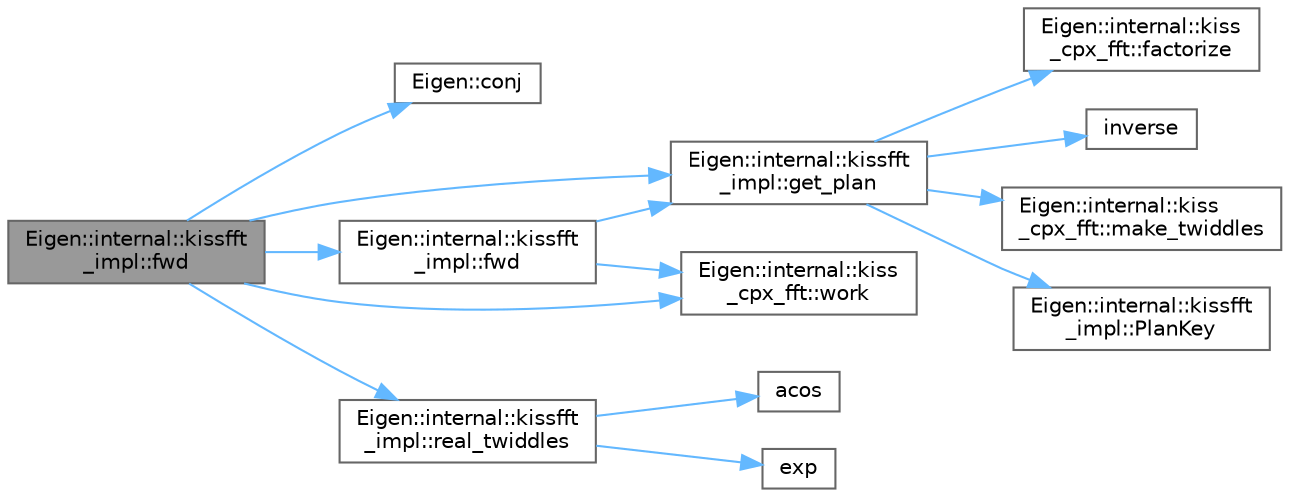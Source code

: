 digraph "Eigen::internal::kissfft_impl::fwd"
{
 // LATEX_PDF_SIZE
  bgcolor="transparent";
  edge [fontname=Helvetica,fontsize=10,labelfontname=Helvetica,labelfontsize=10];
  node [fontname=Helvetica,fontsize=10,shape=box,height=0.2,width=0.4];
  rankdir="LR";
  Node1 [id="Node000001",label="Eigen::internal::kissfft\l_impl::fwd",height=0.2,width=0.4,color="gray40", fillcolor="grey60", style="filled", fontcolor="black",tooltip=" "];
  Node1 -> Node2 [id="edge14_Node000001_Node000002",color="steelblue1",style="solid",tooltip=" "];
  Node2 [id="Node000002",label="Eigen::conj",height=0.2,width=0.4,color="grey40", fillcolor="white", style="filled",URL="$namespace_eigen.html#a065d353fcbff30a8e902d2900a784d45",tooltip=" "];
  Node1 -> Node3 [id="edge15_Node000001_Node000003",color="steelblue1",style="solid",tooltip=" "];
  Node3 [id="Node000003",label="Eigen::internal::kissfft\l_impl::fwd",height=0.2,width=0.4,color="grey40", fillcolor="white", style="filled",URL="$struct_eigen_1_1internal_1_1kissfft__impl.html#ab72085de6e46b34ee777f6f6887afa10",tooltip=" "];
  Node3 -> Node4 [id="edge16_Node000003_Node000004",color="steelblue1",style="solid",tooltip=" "];
  Node4 [id="Node000004",label="Eigen::internal::kissfft\l_impl::get_plan",height=0.2,width=0.4,color="grey40", fillcolor="white", style="filled",URL="$struct_eigen_1_1internal_1_1kissfft__impl.html#a525478a34e4a11fc980f5cce323dc819",tooltip=" "];
  Node4 -> Node5 [id="edge17_Node000004_Node000005",color="steelblue1",style="solid",tooltip=" "];
  Node5 [id="Node000005",label="Eigen::internal::kiss\l_cpx_fft::factorize",height=0.2,width=0.4,color="grey40", fillcolor="white", style="filled",URL="$struct_eigen_1_1internal_1_1kiss__cpx__fft.html#a61700af00cc2068ccc57003333a23ad1",tooltip=" "];
  Node4 -> Node6 [id="edge18_Node000004_Node000006",color="steelblue1",style="solid",tooltip=" "];
  Node6 [id="Node000006",label="inverse",height=0.2,width=0.4,color="grey40", fillcolor="white", style="filled",URL="$_array_cwise_unary_ops_8h.html#ab3df1b08b9c073db2a7e61a9b06bb295",tooltip=" "];
  Node4 -> Node7 [id="edge19_Node000004_Node000007",color="steelblue1",style="solid",tooltip=" "];
  Node7 [id="Node000007",label="Eigen::internal::kiss\l_cpx_fft::make_twiddles",height=0.2,width=0.4,color="grey40", fillcolor="white", style="filled",URL="$struct_eigen_1_1internal_1_1kiss__cpx__fft.html#a85cd6612b484e94c4b0ae3aaff4a3ca8",tooltip=" "];
  Node4 -> Node8 [id="edge20_Node000004_Node000008",color="steelblue1",style="solid",tooltip=" "];
  Node8 [id="Node000008",label="Eigen::internal::kissfft\l_impl::PlanKey",height=0.2,width=0.4,color="grey40", fillcolor="white", style="filled",URL="$struct_eigen_1_1internal_1_1kissfft__impl.html#a6be6c5acf7e3cce474dc8c94f15eff1e",tooltip=" "];
  Node3 -> Node9 [id="edge21_Node000003_Node000009",color="steelblue1",style="solid",tooltip=" "];
  Node9 [id="Node000009",label="Eigen::internal::kiss\l_cpx_fft::work",height=0.2,width=0.4,color="grey40", fillcolor="white", style="filled",URL="$struct_eigen_1_1internal_1_1kiss__cpx__fft.html#a7ea71feb0d8704656596f2909dba9271",tooltip=" "];
  Node1 -> Node4 [id="edge22_Node000001_Node000004",color="steelblue1",style="solid",tooltip=" "];
  Node1 -> Node10 [id="edge23_Node000001_Node000010",color="steelblue1",style="solid",tooltip=" "];
  Node10 [id="Node000010",label="Eigen::internal::kissfft\l_impl::real_twiddles",height=0.2,width=0.4,color="grey40", fillcolor="white", style="filled",URL="$struct_eigen_1_1internal_1_1kissfft__impl.html#a6effb34f4310ad0d58bb95f503517af1",tooltip=" "];
  Node10 -> Node11 [id="edge24_Node000010_Node000011",color="steelblue1",style="solid",tooltip=" "];
  Node11 [id="Node000011",label="acos",height=0.2,width=0.4,color="grey40", fillcolor="white", style="filled",URL="$_array_cwise_unary_ops_8h.html#a4ae93c48c742ccd51e0ec59fa85b49bd",tooltip=" "];
  Node10 -> Node12 [id="edge25_Node000010_Node000012",color="steelblue1",style="solid",tooltip=" "];
  Node12 [id="Node000012",label="exp",height=0.2,width=0.4,color="grey40", fillcolor="white", style="filled",URL="$_array_cwise_unary_ops_8h.html#a2500b5d4f377a445cb98d3f1facfa1cf",tooltip=" "];
  Node1 -> Node9 [id="edge26_Node000001_Node000009",color="steelblue1",style="solid",tooltip=" "];
}
